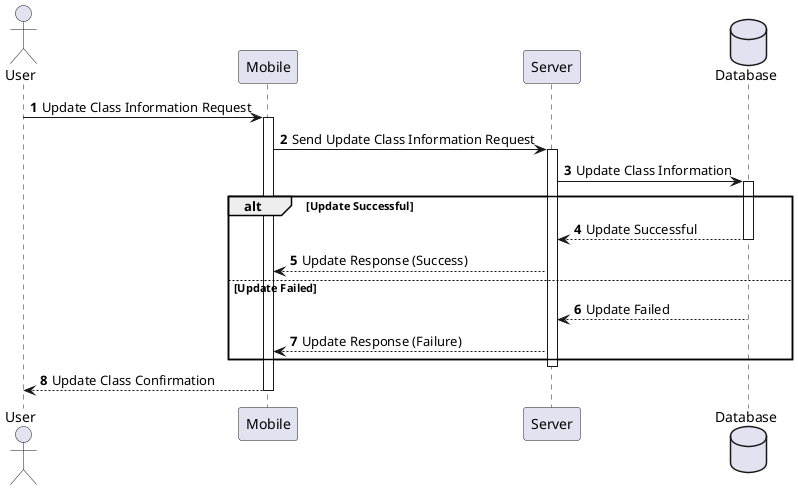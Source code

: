 @startuml
'https://plantuml.com/sequence-diagram

autonumber

actor User as user
participant Mobile as mobile
participant Server as server
database Database as database

user -> mobile: Update Class Information Request
activate mobile
mobile -> server: Send Update Class Information Request
activate server
server -> database: Update Class Information
activate database

alt Update Successful
    database --> server: Update Successful
    deactivate database
    server --> mobile: Update Response (Success)
else Update Failed
    database --> server: Update Failed
    deactivate database
    server --> mobile: Update Response (Failure)
end
deactivate server

mobile --> user: Update Class Confirmation
deactivate mobile

@enduml